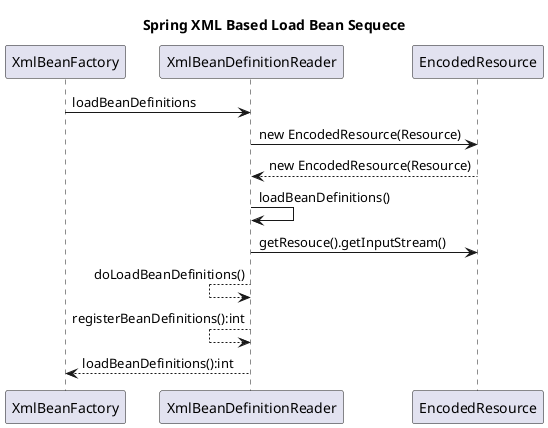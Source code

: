 @startuml
Title: Spring XML Based Load Bean Sequece
XmlBeanFactory -> XmlBeanDefinitionReader: loadBeanDefinitions
XmlBeanDefinitionReader -> EncodedResource:new EncodedResource(Resource)
XmlBeanDefinitionReader <-- EncodedResource:new EncodedResource(Resource)
XmlBeanDefinitionReader -> XmlBeanDefinitionReader:loadBeanDefinitions()
XmlBeanDefinitionReader -> EncodedResource:getResouce().getInputStream()
XmlBeanDefinitionReader <-- XmlBeanDefinitionReader:doLoadBeanDefinitions()
XmlBeanDefinitionReader <-- XmlBeanDefinitionReader:registerBeanDefinitions():int
XmlBeanFactory <-- XmlBeanDefinitionReader:loadBeanDefinitions():int
@enduml